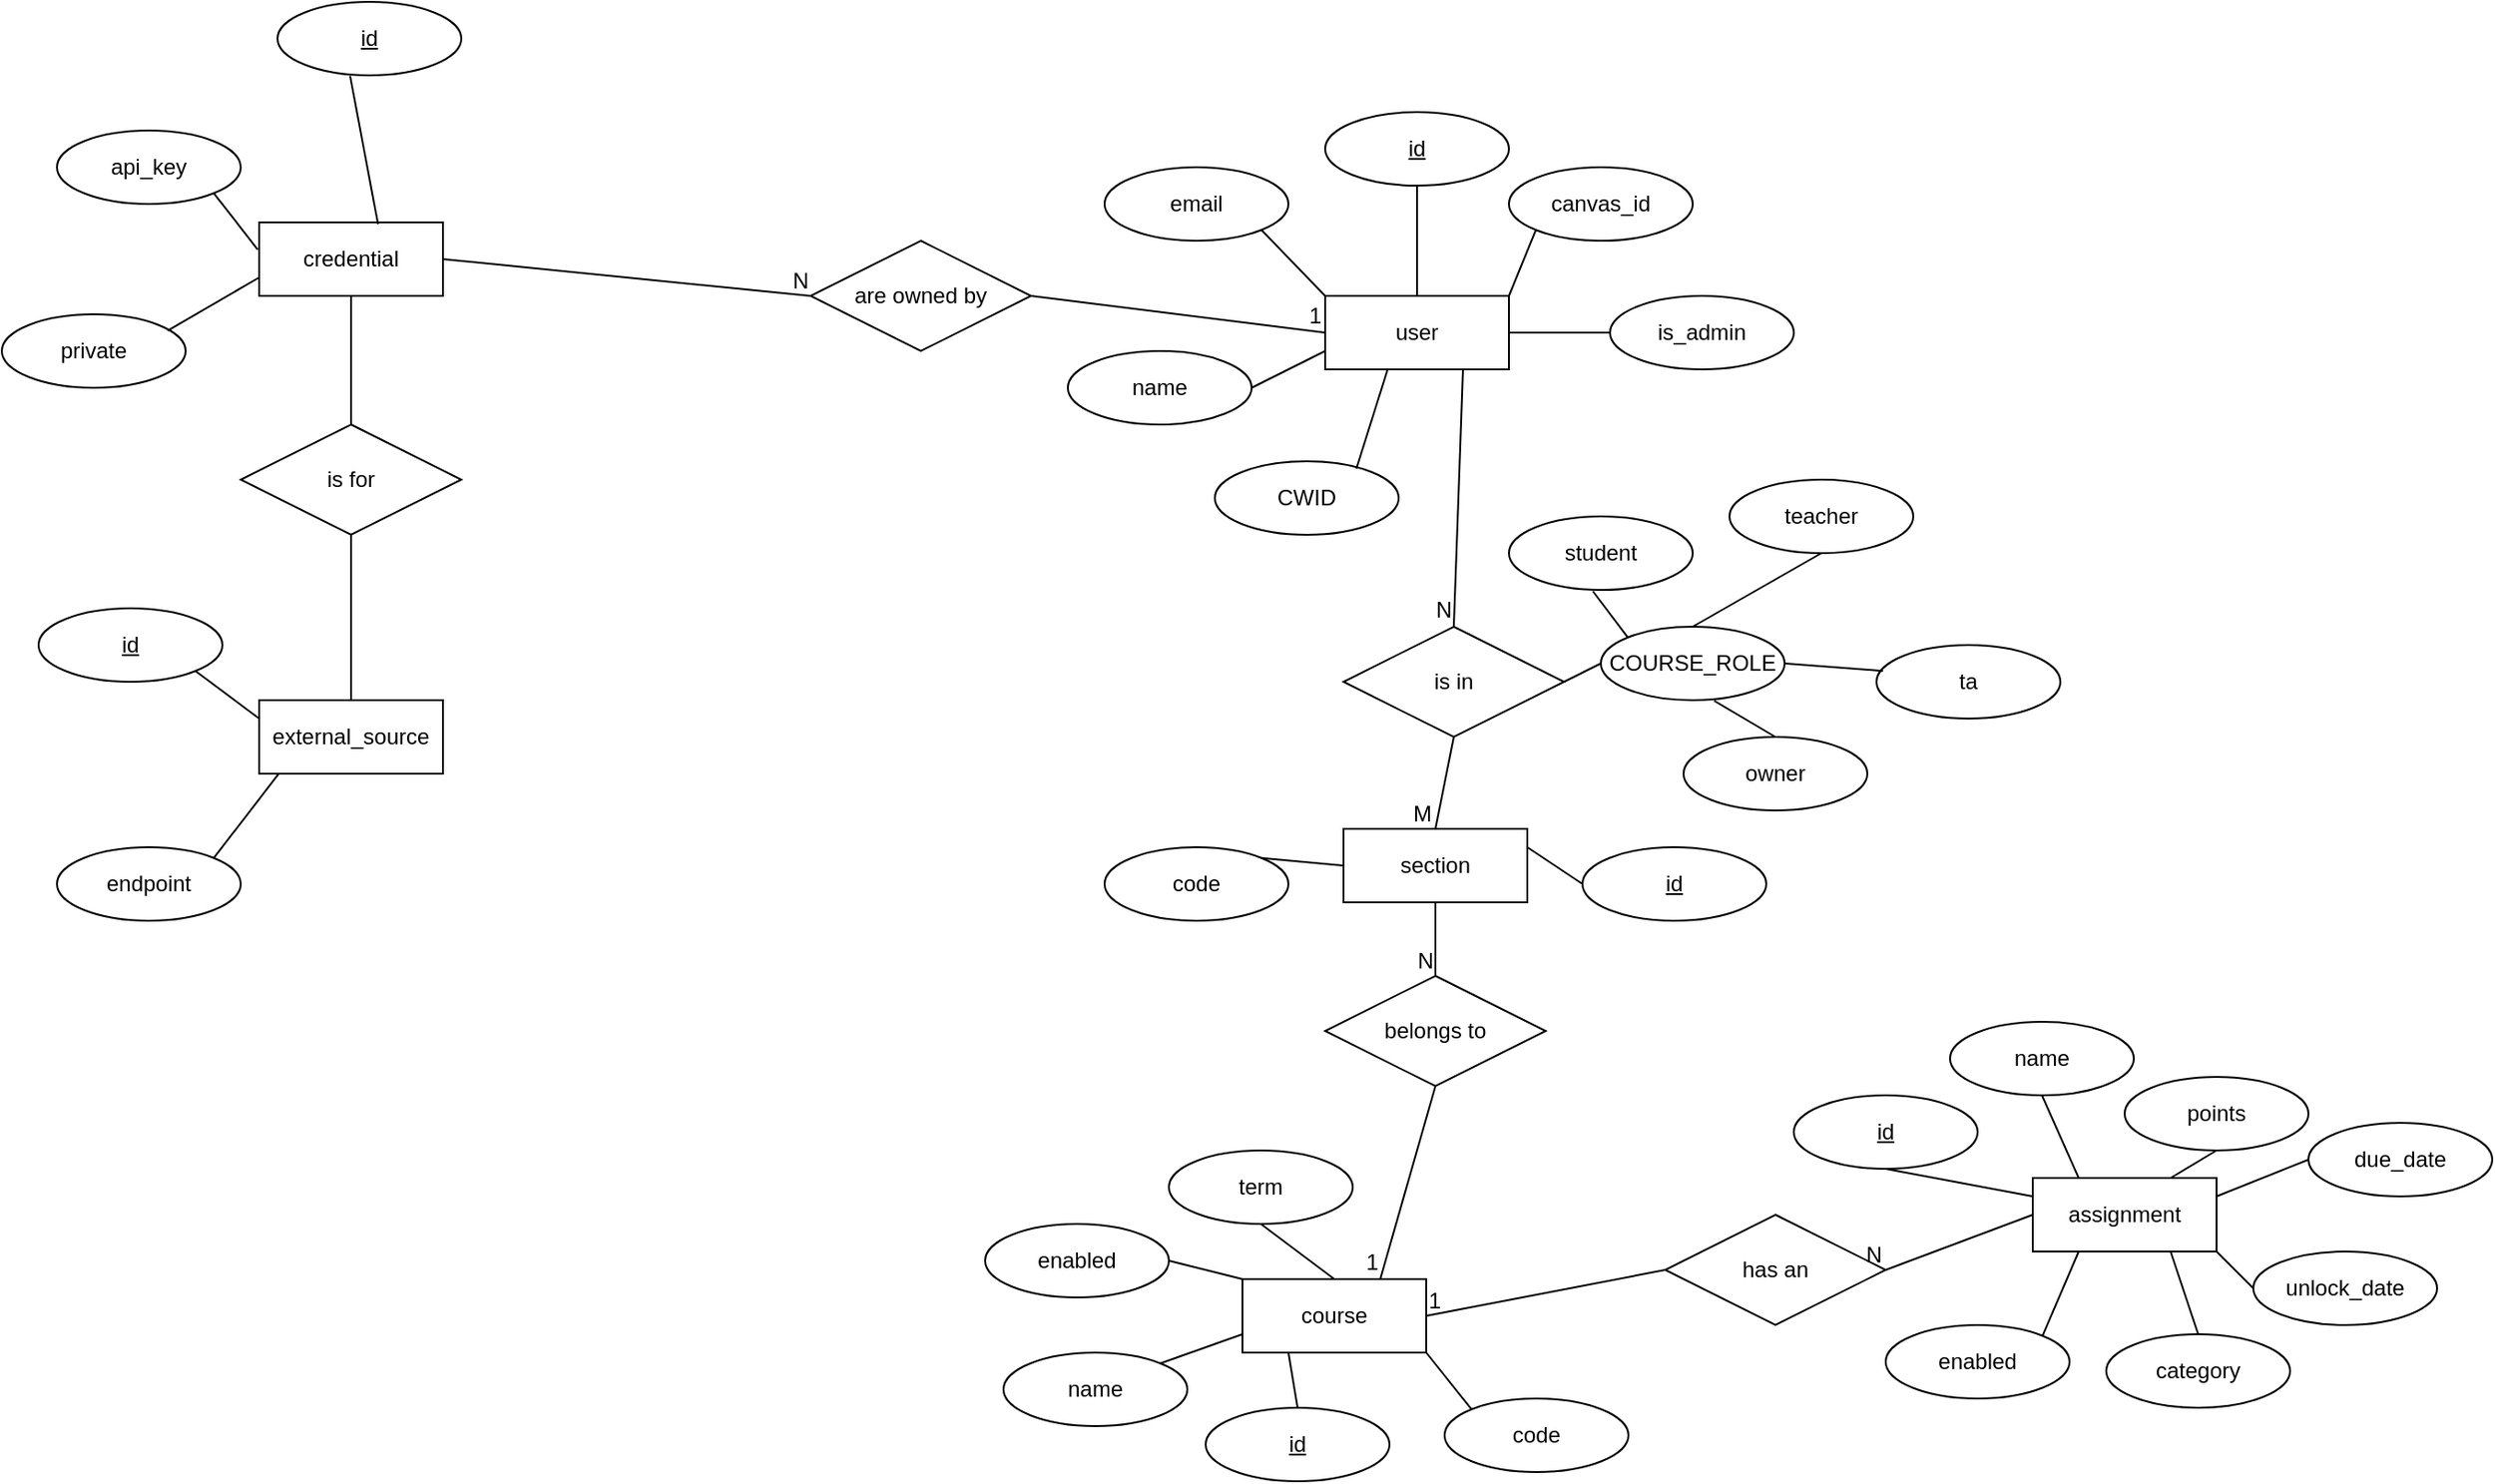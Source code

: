 <mxfile version="26.0.15">
  <diagram name="Page-1" id="aymAUQrpKjpt6CKQEUbH">
    <mxGraphModel dx="1650" dy="610" grid="1" gridSize="10" guides="1" tooltips="1" connect="1" arrows="1" fold="1" page="1" pageScale="1" pageWidth="850" pageHeight="1100" math="0" shadow="0">
      <root>
        <mxCell id="0" />
        <mxCell id="1" parent="0" />
        <mxCell id="zrC5XueCaw6BPNCEedbj-1" value="user" style="whiteSpace=wrap;html=1;align=center;" vertex="1" parent="1">
          <mxGeometry x="640" y="260" width="100" height="40" as="geometry" />
        </mxCell>
        <mxCell id="zrC5XueCaw6BPNCEedbj-2" value="email" style="ellipse;whiteSpace=wrap;html=1;align=center;" vertex="1" parent="1">
          <mxGeometry x="520" y="190" width="100" height="40" as="geometry" />
        </mxCell>
        <mxCell id="zrC5XueCaw6BPNCEedbj-3" value="name" style="ellipse;whiteSpace=wrap;html=1;align=center;" vertex="1" parent="1">
          <mxGeometry x="500" y="290" width="100" height="40" as="geometry" />
        </mxCell>
        <mxCell id="zrC5XueCaw6BPNCEedbj-4" value="CWID" style="ellipse;whiteSpace=wrap;html=1;align=center;" vertex="1" parent="1">
          <mxGeometry x="580" y="350" width="100" height="40" as="geometry" />
        </mxCell>
        <mxCell id="zrC5XueCaw6BPNCEedbj-5" value="canvas_id" style="ellipse;whiteSpace=wrap;html=1;align=center;" vertex="1" parent="1">
          <mxGeometry x="740" y="190" width="100" height="40" as="geometry" />
        </mxCell>
        <mxCell id="zrC5XueCaw6BPNCEedbj-6" value="id" style="ellipse;whiteSpace=wrap;html=1;align=center;fontStyle=4;" vertex="1" parent="1">
          <mxGeometry x="640" y="160" width="100" height="40" as="geometry" />
        </mxCell>
        <mxCell id="zrC5XueCaw6BPNCEedbj-7" value="" style="endArrow=none;html=1;rounded=0;exitX=0.5;exitY=0;exitDx=0;exitDy=0;entryX=0.5;entryY=1;entryDx=0;entryDy=0;" edge="1" parent="1" source="zrC5XueCaw6BPNCEedbj-1" target="zrC5XueCaw6BPNCEedbj-6">
          <mxGeometry relative="1" as="geometry">
            <mxPoint x="750" y="330" as="sourcePoint" />
            <mxPoint x="910" y="330" as="targetPoint" />
          </mxGeometry>
        </mxCell>
        <mxCell id="zrC5XueCaw6BPNCEedbj-8" value="" style="endArrow=none;html=1;rounded=0;exitX=1;exitY=1;exitDx=0;exitDy=0;entryX=0;entryY=0;entryDx=0;entryDy=0;" edge="1" parent="1" source="zrC5XueCaw6BPNCEedbj-2" target="zrC5XueCaw6BPNCEedbj-1">
          <mxGeometry relative="1" as="geometry">
            <mxPoint x="750" y="330" as="sourcePoint" />
            <mxPoint x="910" y="330" as="targetPoint" />
          </mxGeometry>
        </mxCell>
        <mxCell id="zrC5XueCaw6BPNCEedbj-9" value="" style="endArrow=none;html=1;rounded=0;exitX=1;exitY=0.5;exitDx=0;exitDy=0;entryX=0;entryY=0.75;entryDx=0;entryDy=0;" edge="1" parent="1" source="zrC5XueCaw6BPNCEedbj-3" target="zrC5XueCaw6BPNCEedbj-1">
          <mxGeometry relative="1" as="geometry">
            <mxPoint x="750" y="330" as="sourcePoint" />
            <mxPoint x="910" y="330" as="targetPoint" />
          </mxGeometry>
        </mxCell>
        <mxCell id="zrC5XueCaw6BPNCEedbj-10" value="" style="endArrow=none;html=1;rounded=0;exitX=0.77;exitY=0.1;exitDx=0;exitDy=0;exitPerimeter=0;entryX=0.34;entryY=1;entryDx=0;entryDy=0;entryPerimeter=0;" edge="1" parent="1" source="zrC5XueCaw6BPNCEedbj-4" target="zrC5XueCaw6BPNCEedbj-1">
          <mxGeometry relative="1" as="geometry">
            <mxPoint x="750" y="330" as="sourcePoint" />
            <mxPoint x="910" y="330" as="targetPoint" />
          </mxGeometry>
        </mxCell>
        <mxCell id="zrC5XueCaw6BPNCEedbj-11" value="" style="endArrow=none;html=1;rounded=0;exitX=1;exitY=0;exitDx=0;exitDy=0;entryX=0;entryY=1;entryDx=0;entryDy=0;" edge="1" parent="1" source="zrC5XueCaw6BPNCEedbj-1" target="zrC5XueCaw6BPNCEedbj-5">
          <mxGeometry relative="1" as="geometry">
            <mxPoint x="750" y="330" as="sourcePoint" />
            <mxPoint x="910" y="330" as="targetPoint" />
          </mxGeometry>
        </mxCell>
        <mxCell id="zrC5XueCaw6BPNCEedbj-12" value="credential" style="whiteSpace=wrap;html=1;align=center;" vertex="1" parent="1">
          <mxGeometry x="60" y="220" width="100" height="40" as="geometry" />
        </mxCell>
        <mxCell id="zrC5XueCaw6BPNCEedbj-13" value="external_source" style="whiteSpace=wrap;html=1;align=center;" vertex="1" parent="1">
          <mxGeometry x="60" y="480" width="100" height="40" as="geometry" />
        </mxCell>
        <mxCell id="zrC5XueCaw6BPNCEedbj-14" value="are owned by" style="shape=rhombus;perimeter=rhombusPerimeter;whiteSpace=wrap;html=1;align=center;" vertex="1" parent="1">
          <mxGeometry x="360" y="230" width="120" height="60" as="geometry" />
        </mxCell>
        <mxCell id="zrC5XueCaw6BPNCEedbj-15" value="" style="endArrow=none;html=1;rounded=0;exitX=1;exitY=0.5;exitDx=0;exitDy=0;entryX=0;entryY=0.5;entryDx=0;entryDy=0;" edge="1" parent="1" source="zrC5XueCaw6BPNCEedbj-12" target="zrC5XueCaw6BPNCEedbj-14">
          <mxGeometry relative="1" as="geometry">
            <mxPoint x="220" y="170" as="sourcePoint" />
            <mxPoint x="380" y="170" as="targetPoint" />
          </mxGeometry>
        </mxCell>
        <mxCell id="zrC5XueCaw6BPNCEedbj-16" value="N" style="resizable=0;html=1;whiteSpace=wrap;align=right;verticalAlign=bottom;" connectable="0" vertex="1" parent="zrC5XueCaw6BPNCEedbj-15">
          <mxGeometry x="1" relative="1" as="geometry" />
        </mxCell>
        <mxCell id="zrC5XueCaw6BPNCEedbj-17" value="id" style="ellipse;whiteSpace=wrap;html=1;align=center;fontStyle=4;" vertex="1" parent="1">
          <mxGeometry x="70" y="100" width="100" height="40" as="geometry" />
        </mxCell>
        <mxCell id="zrC5XueCaw6BPNCEedbj-18" value="is for" style="shape=rhombus;perimeter=rhombusPerimeter;whiteSpace=wrap;html=1;align=center;" vertex="1" parent="1">
          <mxGeometry x="50" y="330" width="120" height="60" as="geometry" />
        </mxCell>
        <mxCell id="zrC5XueCaw6BPNCEedbj-19" value="" style="endArrow=none;html=1;rounded=0;exitX=0.5;exitY=1;exitDx=0;exitDy=0;entryX=0.5;entryY=0;entryDx=0;entryDy=0;" edge="1" parent="1" source="zrC5XueCaw6BPNCEedbj-12" target="zrC5XueCaw6BPNCEedbj-18">
          <mxGeometry relative="1" as="geometry">
            <mxPoint x="190" y="180" as="sourcePoint" />
            <mxPoint x="350" y="180" as="targetPoint" />
          </mxGeometry>
        </mxCell>
        <mxCell id="zrC5XueCaw6BPNCEedbj-20" value="" style="endArrow=none;html=1;rounded=0;exitX=0.5;exitY=1;exitDx=0;exitDy=0;entryX=0.5;entryY=0;entryDx=0;entryDy=0;" edge="1" parent="1" source="zrC5XueCaw6BPNCEedbj-18" target="zrC5XueCaw6BPNCEedbj-13">
          <mxGeometry relative="1" as="geometry">
            <mxPoint x="200" y="300" as="sourcePoint" />
            <mxPoint x="360" y="300" as="targetPoint" />
          </mxGeometry>
        </mxCell>
        <mxCell id="zrC5XueCaw6BPNCEedbj-21" value="api_key" style="ellipse;whiteSpace=wrap;html=1;align=center;" vertex="1" parent="1">
          <mxGeometry x="-50" y="170" width="100" height="40" as="geometry" />
        </mxCell>
        <mxCell id="zrC5XueCaw6BPNCEedbj-22" value="" style="endArrow=none;html=1;rounded=0;exitX=1;exitY=1;exitDx=0;exitDy=0;entryX=-0.008;entryY=0.37;entryDx=0;entryDy=0;entryPerimeter=0;" edge="1" parent="1" source="zrC5XueCaw6BPNCEedbj-21" target="zrC5XueCaw6BPNCEedbj-12">
          <mxGeometry relative="1" as="geometry">
            <mxPoint x="150" y="309.66" as="sourcePoint" />
            <mxPoint x="310" y="309.66" as="targetPoint" />
          </mxGeometry>
        </mxCell>
        <mxCell id="zrC5XueCaw6BPNCEedbj-23" value="" style="endArrow=none;html=1;rounded=0;exitX=0.395;exitY=1.008;exitDx=0;exitDy=0;exitPerimeter=0;entryX=0.647;entryY=0.025;entryDx=0;entryDy=0;entryPerimeter=0;" edge="1" parent="1" source="zrC5XueCaw6BPNCEedbj-17" target="zrC5XueCaw6BPNCEedbj-12">
          <mxGeometry relative="1" as="geometry">
            <mxPoint x="170" y="309.66" as="sourcePoint" />
            <mxPoint x="330" y="309.66" as="targetPoint" />
          </mxGeometry>
        </mxCell>
        <mxCell id="zrC5XueCaw6BPNCEedbj-24" value="private" style="ellipse;whiteSpace=wrap;html=1;align=center;" vertex="1" parent="1">
          <mxGeometry x="-80" y="270" width="100" height="40" as="geometry" />
        </mxCell>
        <mxCell id="zrC5XueCaw6BPNCEedbj-25" value="" style="endArrow=none;html=1;rounded=0;exitX=0.902;exitY=0.223;exitDx=0;exitDy=0;exitPerimeter=0;entryX=0;entryY=0.75;entryDx=0;entryDy=0;" edge="1" parent="1" source="zrC5XueCaw6BPNCEedbj-24" target="zrC5XueCaw6BPNCEedbj-12">
          <mxGeometry relative="1" as="geometry">
            <mxPoint x="-20" y="300" as="sourcePoint" />
            <mxPoint x="140" y="300" as="targetPoint" />
          </mxGeometry>
        </mxCell>
        <mxCell id="zrC5XueCaw6BPNCEedbj-26" value="endpoint" style="ellipse;whiteSpace=wrap;html=1;align=center;" vertex="1" parent="1">
          <mxGeometry x="-50" y="560" width="100" height="40" as="geometry" />
        </mxCell>
        <mxCell id="zrC5XueCaw6BPNCEedbj-27" value="id" style="ellipse;whiteSpace=wrap;html=1;align=center;fontStyle=4;" vertex="1" parent="1">
          <mxGeometry x="-60" y="430" width="100" height="40" as="geometry" />
        </mxCell>
        <mxCell id="zrC5XueCaw6BPNCEedbj-28" value="" style="endArrow=none;html=1;rounded=0;exitX=1;exitY=1;exitDx=0;exitDy=0;entryX=0;entryY=0.25;entryDx=0;entryDy=0;" edge="1" parent="1" source="zrC5XueCaw6BPNCEedbj-27" target="zrC5XueCaw6BPNCEedbj-13">
          <mxGeometry relative="1" as="geometry">
            <mxPoint x="140" y="560" as="sourcePoint" />
            <mxPoint x="300" y="560" as="targetPoint" />
          </mxGeometry>
        </mxCell>
        <mxCell id="zrC5XueCaw6BPNCEedbj-29" value="" style="endArrow=none;html=1;rounded=0;exitX=1;exitY=0;exitDx=0;exitDy=0;entryX=0.109;entryY=0.991;entryDx=0;entryDy=0;entryPerimeter=0;" edge="1" parent="1" source="zrC5XueCaw6BPNCEedbj-26" target="zrC5XueCaw6BPNCEedbj-13">
          <mxGeometry relative="1" as="geometry">
            <mxPoint x="140" y="549" as="sourcePoint" />
            <mxPoint x="300" y="549" as="targetPoint" />
          </mxGeometry>
        </mxCell>
        <mxCell id="zrC5XueCaw6BPNCEedbj-30" value="" style="endArrow=none;html=1;rounded=0;exitX=1;exitY=0.5;exitDx=0;exitDy=0;entryX=0;entryY=0.5;entryDx=0;entryDy=0;" edge="1" parent="1" source="zrC5XueCaw6BPNCEedbj-14" target="zrC5XueCaw6BPNCEedbj-1">
          <mxGeometry relative="1" as="geometry">
            <mxPoint x="470" y="310" as="sourcePoint" />
            <mxPoint x="630" y="310" as="targetPoint" />
          </mxGeometry>
        </mxCell>
        <mxCell id="zrC5XueCaw6BPNCEedbj-31" value="1" style="resizable=0;html=1;whiteSpace=wrap;align=right;verticalAlign=bottom;" connectable="0" vertex="1" parent="zrC5XueCaw6BPNCEedbj-30">
          <mxGeometry x="1" relative="1" as="geometry" />
        </mxCell>
        <mxCell id="zrC5XueCaw6BPNCEedbj-32" value="course" style="whiteSpace=wrap;html=1;align=center;" vertex="1" parent="1">
          <mxGeometry x="595" y="795" width="100" height="40" as="geometry" />
        </mxCell>
        <mxCell id="zrC5XueCaw6BPNCEedbj-33" value="assignment" style="whiteSpace=wrap;html=1;align=center;" vertex="1" parent="1">
          <mxGeometry x="1025" y="740" width="100" height="40" as="geometry" />
        </mxCell>
        <mxCell id="zrC5XueCaw6BPNCEedbj-34" value="student" style="ellipse;whiteSpace=wrap;html=1;align=center;" vertex="1" parent="1">
          <mxGeometry x="740" y="380" width="100" height="40" as="geometry" />
        </mxCell>
        <mxCell id="zrC5XueCaw6BPNCEedbj-35" value="teacher" style="ellipse;whiteSpace=wrap;html=1;align=center;" vertex="1" parent="1">
          <mxGeometry x="860" y="360" width="100" height="40" as="geometry" />
        </mxCell>
        <mxCell id="zrC5XueCaw6BPNCEedbj-36" value="ta" style="ellipse;whiteSpace=wrap;html=1;align=center;" vertex="1" parent="1">
          <mxGeometry x="940" y="450" width="100" height="40" as="geometry" />
        </mxCell>
        <mxCell id="zrC5XueCaw6BPNCEedbj-37" value="owner" style="ellipse;whiteSpace=wrap;html=1;align=center;" vertex="1" parent="1">
          <mxGeometry x="835" y="500" width="100" height="40" as="geometry" />
        </mxCell>
        <mxCell id="zrC5XueCaw6BPNCEedbj-38" value="" style="endArrow=none;html=1;rounded=0;exitX=0.5;exitY=1;exitDx=0;exitDy=0;entryX=0.5;entryY=0;entryDx=0;entryDy=0;" edge="1" parent="1" source="zrC5XueCaw6BPNCEedbj-35" target="zrC5XueCaw6BPNCEedbj-77">
          <mxGeometry relative="1" as="geometry">
            <mxPoint x="1075" y="400" as="sourcePoint" />
            <mxPoint x="1235" y="400" as="targetPoint" />
          </mxGeometry>
        </mxCell>
        <mxCell id="zrC5XueCaw6BPNCEedbj-39" value="" style="endArrow=none;html=1;rounded=0;exitX=0.457;exitY=1.019;exitDx=0;exitDy=0;entryX=0;entryY=0;entryDx=0;entryDy=0;exitPerimeter=0;" edge="1" parent="1" source="zrC5XueCaw6BPNCEedbj-34" target="zrC5XueCaw6BPNCEedbj-77">
          <mxGeometry relative="1" as="geometry">
            <mxPoint x="1075" y="400" as="sourcePoint" />
            <mxPoint x="1235" y="400" as="targetPoint" />
          </mxGeometry>
        </mxCell>
        <mxCell id="zrC5XueCaw6BPNCEedbj-40" value="" style="endArrow=none;html=1;rounded=0;exitX=0.035;exitY=0.352;exitDx=0;exitDy=0;entryX=1;entryY=0.5;entryDx=0;entryDy=0;exitPerimeter=0;" edge="1" parent="1" source="zrC5XueCaw6BPNCEedbj-36" target="zrC5XueCaw6BPNCEedbj-77">
          <mxGeometry relative="1" as="geometry">
            <mxPoint x="1075" y="400" as="sourcePoint" />
            <mxPoint x="1235" y="400" as="targetPoint" />
          </mxGeometry>
        </mxCell>
        <mxCell id="zrC5XueCaw6BPNCEedbj-41" value="" style="endArrow=none;html=1;rounded=0;exitX=0.617;exitY=1.009;exitDx=0;exitDy=0;entryX=0.5;entryY=0;entryDx=0;entryDy=0;exitPerimeter=0;" edge="1" parent="1" source="zrC5XueCaw6BPNCEedbj-77" target="zrC5XueCaw6BPNCEedbj-37">
          <mxGeometry relative="1" as="geometry">
            <mxPoint x="1180" y="460" as="sourcePoint" />
            <mxPoint x="1340" y="460" as="targetPoint" />
          </mxGeometry>
        </mxCell>
        <mxCell id="zrC5XueCaw6BPNCEedbj-42" value="enabled" style="ellipse;whiteSpace=wrap;html=1;align=center;" vertex="1" parent="1">
          <mxGeometry x="455" y="765" width="100" height="40" as="geometry" />
        </mxCell>
        <mxCell id="zrC5XueCaw6BPNCEedbj-43" value="term" style="ellipse;whiteSpace=wrap;html=1;align=center;" vertex="1" parent="1">
          <mxGeometry x="555" y="725" width="100" height="40" as="geometry" />
        </mxCell>
        <mxCell id="zrC5XueCaw6BPNCEedbj-44" value="code" style="ellipse;whiteSpace=wrap;html=1;align=center;" vertex="1" parent="1">
          <mxGeometry x="705" y="860" width="100" height="40" as="geometry" />
        </mxCell>
        <mxCell id="zrC5XueCaw6BPNCEedbj-45" value="&lt;u&gt;id&lt;/u&gt;" style="ellipse;whiteSpace=wrap;html=1;align=center;" vertex="1" parent="1">
          <mxGeometry x="575" y="865" width="100" height="40" as="geometry" />
        </mxCell>
        <mxCell id="zrC5XueCaw6BPNCEedbj-46" value="name" style="ellipse;whiteSpace=wrap;html=1;align=center;" vertex="1" parent="1">
          <mxGeometry x="465" y="835" width="100" height="40" as="geometry" />
        </mxCell>
        <mxCell id="zrC5XueCaw6BPNCEedbj-47" value="" style="endArrow=none;html=1;rounded=0;exitX=0;exitY=0.75;exitDx=0;exitDy=0;entryX=1;entryY=0;entryDx=0;entryDy=0;" edge="1" parent="1" source="zrC5XueCaw6BPNCEedbj-32" target="zrC5XueCaw6BPNCEedbj-46">
          <mxGeometry relative="1" as="geometry">
            <mxPoint x="280" y="795" as="sourcePoint" />
            <mxPoint x="295" y="835" as="targetPoint" />
          </mxGeometry>
        </mxCell>
        <mxCell id="zrC5XueCaw6BPNCEedbj-48" value="" style="endArrow=none;html=1;rounded=0;exitX=1;exitY=0.5;exitDx=0;exitDy=0;entryX=0;entryY=0;entryDx=0;entryDy=0;" edge="1" parent="1" source="zrC5XueCaw6BPNCEedbj-42" target="zrC5XueCaw6BPNCEedbj-32">
          <mxGeometry relative="1" as="geometry">
            <mxPoint x="635" y="825" as="sourcePoint" />
            <mxPoint x="555" y="855" as="targetPoint" />
          </mxGeometry>
        </mxCell>
        <mxCell id="zrC5XueCaw6BPNCEedbj-49" value="" style="endArrow=none;html=1;rounded=0;exitX=0.5;exitY=1;exitDx=0;exitDy=0;entryX=0.5;entryY=0;entryDx=0;entryDy=0;" edge="1" parent="1" source="zrC5XueCaw6BPNCEedbj-43" target="zrC5XueCaw6BPNCEedbj-32">
          <mxGeometry relative="1" as="geometry">
            <mxPoint x="645" y="835" as="sourcePoint" />
            <mxPoint x="565" y="865" as="targetPoint" />
          </mxGeometry>
        </mxCell>
        <mxCell id="zrC5XueCaw6BPNCEedbj-50" value="" style="endArrow=none;html=1;rounded=0;exitX=0;exitY=0;exitDx=0;exitDy=0;entryX=1;entryY=1;entryDx=0;entryDy=0;" edge="1" parent="1" source="zrC5XueCaw6BPNCEedbj-44" target="zrC5XueCaw6BPNCEedbj-32">
          <mxGeometry relative="1" as="geometry">
            <mxPoint x="725" y="865" as="sourcePoint" />
            <mxPoint x="575" y="875" as="targetPoint" />
          </mxGeometry>
        </mxCell>
        <mxCell id="zrC5XueCaw6BPNCEedbj-51" value="" style="endArrow=none;html=1;rounded=0;exitX=0.25;exitY=1;exitDx=0;exitDy=0;entryX=0.5;entryY=0;entryDx=0;entryDy=0;" edge="1" parent="1" source="zrC5XueCaw6BPNCEedbj-32" target="zrC5XueCaw6BPNCEedbj-45">
          <mxGeometry relative="1" as="geometry">
            <mxPoint x="665" y="855" as="sourcePoint" />
            <mxPoint x="585" y="885" as="targetPoint" />
          </mxGeometry>
        </mxCell>
        <mxCell id="zrC5XueCaw6BPNCEedbj-52" value="&lt;u&gt;id&lt;/u&gt;" style="ellipse;whiteSpace=wrap;html=1;align=center;" vertex="1" parent="1">
          <mxGeometry x="895" y="695" width="100" height="40" as="geometry" />
        </mxCell>
        <mxCell id="zrC5XueCaw6BPNCEedbj-53" value="due_date" style="ellipse;whiteSpace=wrap;html=1;align=center;" vertex="1" parent="1">
          <mxGeometry x="1175" y="710" width="100" height="40" as="geometry" />
        </mxCell>
        <mxCell id="zrC5XueCaw6BPNCEedbj-54" value="category" style="ellipse;whiteSpace=wrap;html=1;align=center;" vertex="1" parent="1">
          <mxGeometry x="1065" y="825" width="100" height="40" as="geometry" />
        </mxCell>
        <mxCell id="zrC5XueCaw6BPNCEedbj-55" value="unlock_date" style="ellipse;whiteSpace=wrap;html=1;align=center;" vertex="1" parent="1">
          <mxGeometry x="1145" y="780" width="100" height="40" as="geometry" />
        </mxCell>
        <mxCell id="zrC5XueCaw6BPNCEedbj-56" value="points" style="ellipse;whiteSpace=wrap;html=1;align=center;" vertex="1" parent="1">
          <mxGeometry x="1075" y="685" width="100" height="40" as="geometry" />
        </mxCell>
        <mxCell id="zrC5XueCaw6BPNCEedbj-57" value="" style="endArrow=none;html=1;rounded=0;exitX=0.75;exitY=1;exitDx=0;exitDy=0;entryX=0.5;entryY=0;entryDx=0;entryDy=0;" edge="1" parent="1" source="zrC5XueCaw6BPNCEedbj-33" target="zrC5XueCaw6BPNCEedbj-54">
          <mxGeometry relative="1" as="geometry">
            <mxPoint x="855" y="950" as="sourcePoint" />
            <mxPoint x="825" y="950" as="targetPoint" />
          </mxGeometry>
        </mxCell>
        <mxCell id="zrC5XueCaw6BPNCEedbj-58" value="" style="endArrow=none;html=1;rounded=0;exitX=0;exitY=0.25;exitDx=0;exitDy=0;entryX=0.5;entryY=1;entryDx=0;entryDy=0;" edge="1" parent="1" source="zrC5XueCaw6BPNCEedbj-33" target="zrC5XueCaw6BPNCEedbj-52">
          <mxGeometry relative="1" as="geometry">
            <mxPoint x="745" y="920" as="sourcePoint" />
            <mxPoint x="715" y="920" as="targetPoint" />
          </mxGeometry>
        </mxCell>
        <mxCell id="zrC5XueCaw6BPNCEedbj-59" value="" style="endArrow=none;html=1;rounded=0;exitX=0.75;exitY=0;exitDx=0;exitDy=0;entryX=0.5;entryY=1;entryDx=0;entryDy=0;" edge="1" parent="1" source="zrC5XueCaw6BPNCEedbj-33" target="zrC5XueCaw6BPNCEedbj-56">
          <mxGeometry relative="1" as="geometry">
            <mxPoint x="875" y="970" as="sourcePoint" />
            <mxPoint x="845" y="970" as="targetPoint" />
          </mxGeometry>
        </mxCell>
        <mxCell id="zrC5XueCaw6BPNCEedbj-60" value="" style="endArrow=none;html=1;rounded=0;exitX=0;exitY=0.5;exitDx=0;exitDy=0;entryX=1;entryY=0.25;entryDx=0;entryDy=0;" edge="1" parent="1" source="zrC5XueCaw6BPNCEedbj-53" target="zrC5XueCaw6BPNCEedbj-33">
          <mxGeometry relative="1" as="geometry">
            <mxPoint x="885" y="980" as="sourcePoint" />
            <mxPoint x="1135" y="910" as="targetPoint" />
          </mxGeometry>
        </mxCell>
        <mxCell id="zrC5XueCaw6BPNCEedbj-61" value="" style="endArrow=none;html=1;rounded=0;exitX=0;exitY=0.5;exitDx=0;exitDy=0;entryX=1;entryY=1;entryDx=0;entryDy=0;" edge="1" parent="1" source="zrC5XueCaw6BPNCEedbj-55" target="zrC5XueCaw6BPNCEedbj-33">
          <mxGeometry relative="1" as="geometry">
            <mxPoint x="895" y="990" as="sourcePoint" />
            <mxPoint x="865" y="990" as="targetPoint" />
          </mxGeometry>
        </mxCell>
        <mxCell id="zrC5XueCaw6BPNCEedbj-64" value="has an" style="shape=rhombus;perimeter=rhombusPerimeter;whiteSpace=wrap;html=1;align=center;" vertex="1" parent="1">
          <mxGeometry x="825" y="760" width="120" height="60" as="geometry" />
        </mxCell>
        <mxCell id="zrC5XueCaw6BPNCEedbj-65" value="" style="endArrow=none;html=1;rounded=0;entryX=1;entryY=0.5;entryDx=0;entryDy=0;exitX=0;exitY=0.5;exitDx=0;exitDy=0;" edge="1" parent="1" source="zrC5XueCaw6BPNCEedbj-64" target="zrC5XueCaw6BPNCEedbj-32">
          <mxGeometry relative="1" as="geometry">
            <mxPoint x="605" y="630" as="sourcePoint" />
            <mxPoint x="685" y="740" as="targetPoint" />
          </mxGeometry>
        </mxCell>
        <mxCell id="zrC5XueCaw6BPNCEedbj-66" value="1" style="resizable=0;html=1;whiteSpace=wrap;align=right;verticalAlign=bottom;" connectable="0" vertex="1" parent="zrC5XueCaw6BPNCEedbj-65">
          <mxGeometry x="1" relative="1" as="geometry">
            <mxPoint x="10" as="offset" />
          </mxGeometry>
        </mxCell>
        <mxCell id="zrC5XueCaw6BPNCEedbj-67" value="" style="endArrow=none;html=1;rounded=0;entryX=1;entryY=0.5;entryDx=0;entryDy=0;exitX=0;exitY=0.5;exitDx=0;exitDy=0;" edge="1" parent="1" source="zrC5XueCaw6BPNCEedbj-33" target="zrC5XueCaw6BPNCEedbj-64">
          <mxGeometry relative="1" as="geometry">
            <mxPoint x="995" y="790" as="sourcePoint" />
            <mxPoint x="805" y="710" as="targetPoint" />
          </mxGeometry>
        </mxCell>
        <mxCell id="zrC5XueCaw6BPNCEedbj-68" value="N" style="resizable=0;html=1;whiteSpace=wrap;align=right;verticalAlign=bottom;" connectable="0" vertex="1" parent="zrC5XueCaw6BPNCEedbj-67">
          <mxGeometry x="1" relative="1" as="geometry" />
        </mxCell>
        <mxCell id="zrC5XueCaw6BPNCEedbj-69" value="enabled" style="ellipse;whiteSpace=wrap;html=1;align=center;" vertex="1" parent="1">
          <mxGeometry x="945" y="820" width="100" height="40" as="geometry" />
        </mxCell>
        <mxCell id="zrC5XueCaw6BPNCEedbj-70" value="" style="endArrow=none;html=1;rounded=0;entryX=1;entryY=0;entryDx=0;entryDy=0;exitX=0.25;exitY=1;exitDx=0;exitDy=0;" edge="1" parent="1" source="zrC5XueCaw6BPNCEedbj-33" target="zrC5XueCaw6BPNCEedbj-69">
          <mxGeometry relative="1" as="geometry">
            <mxPoint x="915" y="910" as="sourcePoint" />
            <mxPoint x="1075" y="910" as="targetPoint" />
          </mxGeometry>
        </mxCell>
        <mxCell id="zrC5XueCaw6BPNCEedbj-71" value="is in" style="shape=rhombus;perimeter=rhombusPerimeter;whiteSpace=wrap;html=1;align=center;" vertex="1" parent="1">
          <mxGeometry x="650" y="440" width="120" height="60" as="geometry" />
        </mxCell>
        <mxCell id="zrC5XueCaw6BPNCEedbj-72" value="" style="endArrow=none;html=1;rounded=0;exitX=0.75;exitY=1;exitDx=0;exitDy=0;entryX=0.5;entryY=0;entryDx=0;entryDy=0;" edge="1" parent="1" source="zrC5XueCaw6BPNCEedbj-1" target="zrC5XueCaw6BPNCEedbj-71">
          <mxGeometry relative="1" as="geometry">
            <mxPoint x="680" y="370" as="sourcePoint" />
            <mxPoint x="880" y="390" as="targetPoint" />
          </mxGeometry>
        </mxCell>
        <mxCell id="zrC5XueCaw6BPNCEedbj-73" value="N" style="resizable=0;html=1;whiteSpace=wrap;align=right;verticalAlign=bottom;" connectable="0" vertex="1" parent="zrC5XueCaw6BPNCEedbj-72">
          <mxGeometry x="1" relative="1" as="geometry" />
        </mxCell>
        <mxCell id="zrC5XueCaw6BPNCEedbj-74" value="" style="endArrow=none;html=1;rounded=0;entryX=0.5;entryY=0;entryDx=0;entryDy=0;exitX=0.5;exitY=1;exitDx=0;exitDy=0;" edge="1" parent="1" source="zrC5XueCaw6BPNCEedbj-71" target="zrC5XueCaw6BPNCEedbj-76">
          <mxGeometry relative="1" as="geometry">
            <mxPoint x="530" y="530" as="sourcePoint" />
            <mxPoint x="690" y="530" as="targetPoint" />
          </mxGeometry>
        </mxCell>
        <mxCell id="zrC5XueCaw6BPNCEedbj-75" value="M" style="resizable=0;html=1;whiteSpace=wrap;align=right;verticalAlign=bottom;" connectable="0" vertex="1" parent="zrC5XueCaw6BPNCEedbj-74">
          <mxGeometry x="1" relative="1" as="geometry" />
        </mxCell>
        <mxCell id="zrC5XueCaw6BPNCEedbj-76" value="section" style="whiteSpace=wrap;html=1;align=center;" vertex="1" parent="1">
          <mxGeometry x="650" y="550" width="100" height="40" as="geometry" />
        </mxCell>
        <mxCell id="zrC5XueCaw6BPNCEedbj-77" value="COURSE_ROLE" style="ellipse;whiteSpace=wrap;html=1;align=center;" vertex="1" parent="1">
          <mxGeometry x="790" y="440" width="100" height="40" as="geometry" />
        </mxCell>
        <mxCell id="zrC5XueCaw6BPNCEedbj-78" value="" style="endArrow=none;html=1;rounded=0;entryX=0;entryY=0.5;entryDx=0;entryDy=0;exitX=1;exitY=0.5;exitDx=0;exitDy=0;" edge="1" parent="1" source="zrC5XueCaw6BPNCEedbj-71" target="zrC5XueCaw6BPNCEedbj-77">
          <mxGeometry relative="1" as="geometry">
            <mxPoint x="770" y="510" as="sourcePoint" />
            <mxPoint x="930" y="510" as="targetPoint" />
          </mxGeometry>
        </mxCell>
        <mxCell id="zrC5XueCaw6BPNCEedbj-79" value="belongs to" style="shape=rhombus;perimeter=rhombusPerimeter;whiteSpace=wrap;html=1;align=center;" vertex="1" parent="1">
          <mxGeometry x="640" y="630" width="120" height="60" as="geometry" />
        </mxCell>
        <mxCell id="zrC5XueCaw6BPNCEedbj-80" value="" style="endArrow=none;html=1;rounded=0;exitX=0.5;exitY=1;exitDx=0;exitDy=0;entryX=0.5;entryY=0;entryDx=0;entryDy=0;" edge="1" parent="1" source="zrC5XueCaw6BPNCEedbj-76" target="zrC5XueCaw6BPNCEedbj-79">
          <mxGeometry relative="1" as="geometry">
            <mxPoint x="690" y="600" as="sourcePoint" />
            <mxPoint x="850" y="600" as="targetPoint" />
          </mxGeometry>
        </mxCell>
        <mxCell id="zrC5XueCaw6BPNCEedbj-81" value="N" style="resizable=0;html=1;whiteSpace=wrap;align=right;verticalAlign=bottom;" connectable="0" vertex="1" parent="zrC5XueCaw6BPNCEedbj-80">
          <mxGeometry x="1" relative="1" as="geometry" />
        </mxCell>
        <mxCell id="zrC5XueCaw6BPNCEedbj-82" value="" style="endArrow=none;html=1;rounded=0;entryX=0.75;entryY=0;entryDx=0;entryDy=0;exitX=0.5;exitY=1;exitDx=0;exitDy=0;" edge="1" parent="1" source="zrC5XueCaw6BPNCEedbj-79" target="zrC5XueCaw6BPNCEedbj-32">
          <mxGeometry relative="1" as="geometry">
            <mxPoint x="690" y="600" as="sourcePoint" />
            <mxPoint x="850" y="600" as="targetPoint" />
          </mxGeometry>
        </mxCell>
        <mxCell id="zrC5XueCaw6BPNCEedbj-83" value="1" style="resizable=0;html=1;whiteSpace=wrap;align=right;verticalAlign=bottom;" connectable="0" vertex="1" parent="zrC5XueCaw6BPNCEedbj-82">
          <mxGeometry x="1" relative="1" as="geometry" />
        </mxCell>
        <mxCell id="zrC5XueCaw6BPNCEedbj-84" value="&lt;u&gt;id&lt;/u&gt;" style="ellipse;whiteSpace=wrap;html=1;align=center;" vertex="1" parent="1">
          <mxGeometry x="780" y="560" width="100" height="40" as="geometry" />
        </mxCell>
        <mxCell id="zrC5XueCaw6BPNCEedbj-85" value="" style="endArrow=none;html=1;rounded=0;entryX=0;entryY=0.5;entryDx=0;entryDy=0;exitX=1;exitY=0.25;exitDx=0;exitDy=0;" edge="1" parent="1" source="zrC5XueCaw6BPNCEedbj-76" target="zrC5XueCaw6BPNCEedbj-84">
          <mxGeometry relative="1" as="geometry">
            <mxPoint x="780" y="480" as="sourcePoint" />
            <mxPoint x="800" y="470" as="targetPoint" />
          </mxGeometry>
        </mxCell>
        <mxCell id="zrC5XueCaw6BPNCEedbj-86" value="code" style="ellipse;whiteSpace=wrap;html=1;align=center;" vertex="1" parent="1">
          <mxGeometry x="520" y="560" width="100" height="40" as="geometry" />
        </mxCell>
        <mxCell id="zrC5XueCaw6BPNCEedbj-87" value="" style="endArrow=none;html=1;rounded=0;exitX=1;exitY=0;exitDx=0;exitDy=0;entryX=0;entryY=0.5;entryDx=0;entryDy=0;" edge="1" parent="1" source="zrC5XueCaw6BPNCEedbj-86" target="zrC5XueCaw6BPNCEedbj-76">
          <mxGeometry relative="1" as="geometry">
            <mxPoint x="690" y="600" as="sourcePoint" />
            <mxPoint x="630" y="530" as="targetPoint" />
          </mxGeometry>
        </mxCell>
        <mxCell id="zrC5XueCaw6BPNCEedbj-88" value="is_admin" style="ellipse;whiteSpace=wrap;html=1;align=center;" vertex="1" parent="1">
          <mxGeometry x="795" y="260" width="100" height="40" as="geometry" />
        </mxCell>
        <mxCell id="zrC5XueCaw6BPNCEedbj-89" value="" style="endArrow=none;html=1;rounded=0;exitX=1;exitY=0.5;exitDx=0;exitDy=0;entryX=0;entryY=0.5;entryDx=0;entryDy=0;" edge="1" parent="1" source="zrC5XueCaw6BPNCEedbj-1" target="zrC5XueCaw6BPNCEedbj-88">
          <mxGeometry relative="1" as="geometry">
            <mxPoint x="740" y="230" as="sourcePoint" />
            <mxPoint x="900" y="230" as="targetPoint" />
          </mxGeometry>
        </mxCell>
        <mxCell id="zrC5XueCaw6BPNCEedbj-90" value="name" style="ellipse;whiteSpace=wrap;html=1;align=center;" vertex="1" parent="1">
          <mxGeometry x="980" y="655" width="100" height="40" as="geometry" />
        </mxCell>
        <mxCell id="zrC5XueCaw6BPNCEedbj-91" value="" style="endArrow=none;html=1;rounded=0;exitX=0.25;exitY=0;exitDx=0;exitDy=0;entryX=0.5;entryY=1;entryDx=0;entryDy=0;" edge="1" parent="1" source="zrC5XueCaw6BPNCEedbj-33" target="zrC5XueCaw6BPNCEedbj-90">
          <mxGeometry relative="1" as="geometry">
            <mxPoint x="1009" y="720" as="sourcePoint" />
            <mxPoint x="760" y="950" as="targetPoint" />
          </mxGeometry>
        </mxCell>
      </root>
    </mxGraphModel>
  </diagram>
</mxfile>
